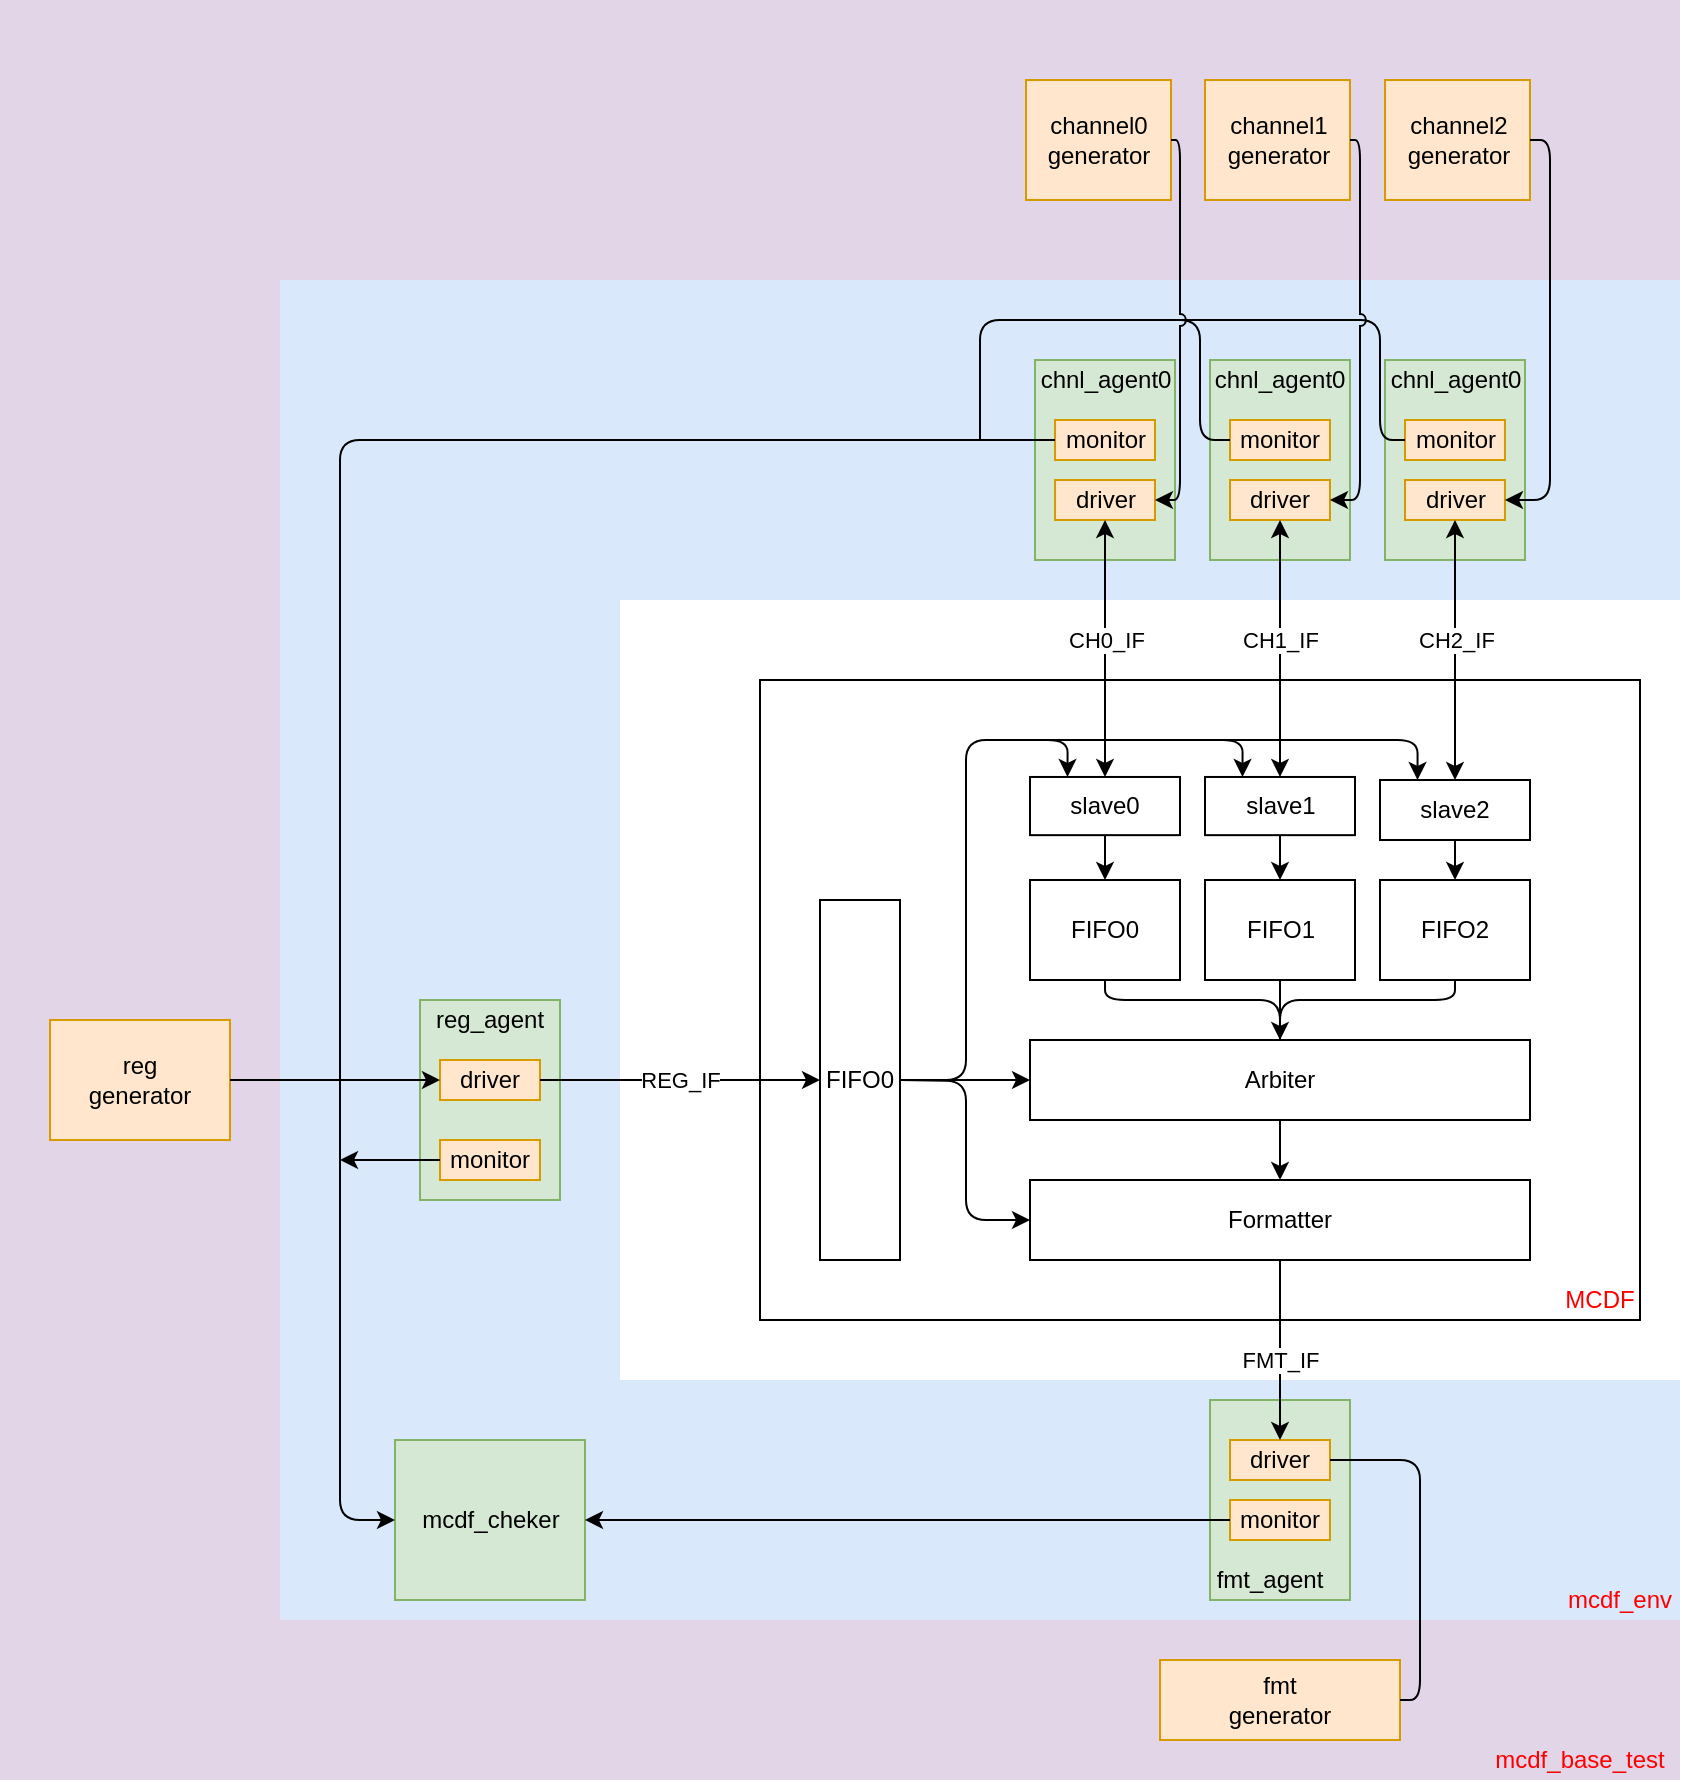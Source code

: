 <mxfile version="13.7.6" type="github">
  <diagram id="-qIr2_UXZxA3kkLqqSqM" name="Page-1">
    <mxGraphModel dx="2035" dy="1735" grid="1" gridSize="10" guides="1" tooltips="1" connect="1" arrows="1" fold="1" page="1" pageScale="1" pageWidth="850" pageHeight="1100" math="0" shadow="0">
      <root>
        <mxCell id="0" />
        <mxCell id="1" parent="0" />
        <mxCell id="Y9nZwd153pjmUSm361T4-191" value="" style="rounded=0;whiteSpace=wrap;html=1;shadow=0;fillColor=#e1d5e7;strokeColor=none;" vertex="1" parent="1">
          <mxGeometry x="-160" y="-140" width="840" height="140" as="geometry" />
        </mxCell>
        <mxCell id="Y9nZwd153pjmUSm361T4-116" value="" style="group;" vertex="1" connectable="0" parent="1">
          <mxGeometry x="220" y="200" width="440" height="320" as="geometry" />
        </mxCell>
        <mxCell id="Y9nZwd153pjmUSm361T4-1" value="&lt;br&gt;&lt;br&gt;&lt;br&gt;&lt;br&gt;" style="rounded=0;whiteSpace=wrap;html=1;" vertex="1" parent="Y9nZwd153pjmUSm361T4-116">
          <mxGeometry width="440" height="320" as="geometry" />
        </mxCell>
        <mxCell id="Y9nZwd153pjmUSm361T4-14" value="MCDF&lt;br&gt;" style="text;html=1;strokeColor=none;fillColor=none;align=center;verticalAlign=middle;whiteSpace=wrap;rounded=0;fontColor=#FF0000;" vertex="1" parent="Y9nZwd153pjmUSm361T4-116">
          <mxGeometry x="400" y="300.606" width="40" height="19.394" as="geometry" />
        </mxCell>
        <mxCell id="Y9nZwd153pjmUSm361T4-2" value="slave0" style="rounded=0;whiteSpace=wrap;html=1;" vertex="1" parent="Y9nZwd153pjmUSm361T4-116">
          <mxGeometry x="135" y="48.485" width="75" height="29.091" as="geometry" />
        </mxCell>
        <mxCell id="Y9nZwd153pjmUSm361T4-11" value="slave1" style="rounded=0;whiteSpace=wrap;html=1;" vertex="1" parent="Y9nZwd153pjmUSm361T4-116">
          <mxGeometry x="222.5" y="48.485" width="75" height="29.091" as="geometry" />
        </mxCell>
        <mxCell id="Y9nZwd153pjmUSm361T4-21" style="edgeStyle=orthogonalEdgeStyle;rounded=0;orthogonalLoop=1;jettySize=auto;html=1;exitX=0.5;exitY=1;exitDx=0;exitDy=0;entryX=0.5;entryY=0;entryDx=0;entryDy=0;" edge="1" parent="1" source="Y9nZwd153pjmUSm361T4-2" target="Y9nZwd153pjmUSm361T4-7">
          <mxGeometry relative="1" as="geometry" />
        </mxCell>
        <mxCell id="Y9nZwd153pjmUSm361T4-101" style="edgeStyle=elbowEdgeStyle;rounded=0;sketch=0;jumpStyle=none;orthogonalLoop=1;jettySize=auto;html=1;exitX=1;exitY=0.5;exitDx=0;exitDy=0;shadow=0;startArrow=none;startFill=0;endArrow=none;endFill=0;" edge="1" parent="1" source="Y9nZwd153pjmUSm361T4-6" target="Y9nZwd153pjmUSm361T4-1">
          <mxGeometry relative="1" as="geometry">
            <Array as="points">
              <mxPoint x="320" y="360" />
            </Array>
          </mxGeometry>
        </mxCell>
        <mxCell id="Y9nZwd153pjmUSm361T4-6" value="FIFO0" style="rounded=0;whiteSpace=wrap;html=1;" vertex="1" parent="1">
          <mxGeometry x="250" y="310" width="40" height="180" as="geometry" />
        </mxCell>
        <mxCell id="Y9nZwd153pjmUSm361T4-98" style="edgeStyle=orthogonalEdgeStyle;rounded=0;sketch=0;jumpStyle=none;orthogonalLoop=1;jettySize=auto;html=1;exitX=0.5;exitY=1;exitDx=0;exitDy=0;shadow=0;startArrow=none;startFill=0;endArrow=classic;endFill=1;" edge="1" parent="1" source="Y9nZwd153pjmUSm361T4-9" target="Y9nZwd153pjmUSm361T4-15">
          <mxGeometry relative="1" as="geometry" />
        </mxCell>
        <mxCell id="Y9nZwd153pjmUSm361T4-9" value="FIFO1" style="rounded=0;whiteSpace=wrap;html=1;" vertex="1" parent="1">
          <mxGeometry x="442.5" y="300" width="75" height="50" as="geometry" />
        </mxCell>
        <mxCell id="Y9nZwd153pjmUSm361T4-22" style="edgeStyle=orthogonalEdgeStyle;rounded=0;orthogonalLoop=1;jettySize=auto;html=1;exitX=0.5;exitY=1;exitDx=0;exitDy=0;entryX=0.5;entryY=0;entryDx=0;entryDy=0;" edge="1" parent="1" source="Y9nZwd153pjmUSm361T4-11" target="Y9nZwd153pjmUSm361T4-9">
          <mxGeometry relative="1" as="geometry" />
        </mxCell>
        <mxCell id="Y9nZwd153pjmUSm361T4-12" value="FIFO2" style="rounded=0;whiteSpace=wrap;html=1;" vertex="1" parent="1">
          <mxGeometry x="530" y="300" width="75" height="50" as="geometry" />
        </mxCell>
        <mxCell id="Y9nZwd153pjmUSm361T4-23" style="edgeStyle=orthogonalEdgeStyle;rounded=0;orthogonalLoop=1;jettySize=auto;html=1;exitX=0.5;exitY=1;exitDx=0;exitDy=0;entryX=0.5;entryY=0;entryDx=0;entryDy=0;" edge="1" parent="1" source="Y9nZwd153pjmUSm361T4-13" target="Y9nZwd153pjmUSm361T4-12">
          <mxGeometry relative="1" as="geometry" />
        </mxCell>
        <mxCell id="Y9nZwd153pjmUSm361T4-13" value="slave2" style="rounded=0;whiteSpace=wrap;html=1;" vertex="1" parent="1">
          <mxGeometry x="530" y="250" width="75" height="30" as="geometry" />
        </mxCell>
        <mxCell id="Y9nZwd153pjmUSm361T4-80" value="" style="edgeStyle=orthogonalEdgeStyle;rounded=0;jumpStyle=arc;orthogonalLoop=1;jettySize=auto;html=1;" edge="1" parent="1" source="Y9nZwd153pjmUSm361T4-15" target="Y9nZwd153pjmUSm361T4-79">
          <mxGeometry relative="1" as="geometry" />
        </mxCell>
        <mxCell id="Y9nZwd153pjmUSm361T4-15" value="Arbiter&lt;br&gt;" style="rounded=0;whiteSpace=wrap;html=1;" vertex="1" parent="1">
          <mxGeometry x="355" y="380" width="250" height="40" as="geometry" />
        </mxCell>
        <mxCell id="Y9nZwd153pjmUSm361T4-79" value="Formatter" style="whiteSpace=wrap;html=1;rounded=0;" vertex="1" parent="1">
          <mxGeometry x="355" y="450" width="250" height="40" as="geometry" />
        </mxCell>
        <mxCell id="Y9nZwd153pjmUSm361T4-7" value="FIFO0" style="rounded=0;whiteSpace=wrap;html=1;shadow=0;" vertex="1" parent="1">
          <mxGeometry x="355" y="300" width="75" height="50" as="geometry" />
        </mxCell>
        <mxCell id="Y9nZwd153pjmUSm361T4-99" value="" style="endArrow=none;html=1;shadow=0;entryX=0.5;entryY=1;entryDx=0;entryDy=0;edgeStyle=orthogonalEdgeStyle;exitX=0.5;exitY=0;exitDx=0;exitDy=0;" edge="1" parent="1" source="Y9nZwd153pjmUSm361T4-15" target="Y9nZwd153pjmUSm361T4-7">
          <mxGeometry width="50" height="50" relative="1" as="geometry">
            <mxPoint x="400" y="380" as="sourcePoint" />
            <mxPoint x="450" y="330" as="targetPoint" />
            <Array as="points">
              <mxPoint x="480" y="360" />
              <mxPoint x="393" y="360" />
            </Array>
          </mxGeometry>
        </mxCell>
        <mxCell id="Y9nZwd153pjmUSm361T4-100" value="" style="endArrow=none;html=1;shadow=0;entryX=0.5;entryY=1;entryDx=0;entryDy=0;edgeStyle=orthogonalEdgeStyle;exitX=0.5;exitY=0;exitDx=0;exitDy=0;" edge="1" parent="1" source="Y9nZwd153pjmUSm361T4-15" target="Y9nZwd153pjmUSm361T4-12">
          <mxGeometry width="50" height="50" relative="1" as="geometry">
            <mxPoint x="400" y="380" as="sourcePoint" />
            <mxPoint x="450" y="330" as="targetPoint" />
            <Array as="points">
              <mxPoint x="480" y="360" />
              <mxPoint x="568" y="360" />
            </Array>
          </mxGeometry>
        </mxCell>
        <mxCell id="Y9nZwd153pjmUSm361T4-102" value="" style="endArrow=classic;html=1;shadow=0;edgeStyle=orthogonalEdgeStyle;exitX=1;exitY=0.5;exitDx=0;exitDy=0;entryX=0.25;entryY=0;entryDx=0;entryDy=0;endFill=1;" edge="1" parent="1" source="Y9nZwd153pjmUSm361T4-6" target="Y9nZwd153pjmUSm361T4-2">
          <mxGeometry width="50" height="50" relative="1" as="geometry">
            <mxPoint x="460" y="400" as="sourcePoint" />
            <mxPoint x="510" y="350" as="targetPoint" />
            <Array as="points">
              <mxPoint x="323" y="400" />
              <mxPoint x="323" y="230" />
              <mxPoint x="374" y="230" />
            </Array>
          </mxGeometry>
        </mxCell>
        <mxCell id="Y9nZwd153pjmUSm361T4-103" value="" style="endArrow=classic;html=1;shadow=0;entryX=0.25;entryY=0;entryDx=0;entryDy=0;edgeStyle=orthogonalEdgeStyle;endFill=1;" edge="1" parent="1" target="Y9nZwd153pjmUSm361T4-11">
          <mxGeometry width="50" height="50" relative="1" as="geometry">
            <mxPoint x="350" y="230" as="sourcePoint" />
            <mxPoint x="510" y="350" as="targetPoint" />
            <Array as="points">
              <mxPoint x="350" y="230" />
              <mxPoint x="461" y="230" />
            </Array>
          </mxGeometry>
        </mxCell>
        <mxCell id="Y9nZwd153pjmUSm361T4-104" value="" style="endArrow=classic;html=1;shadow=0;entryX=0.25;entryY=0;entryDx=0;entryDy=0;edgeStyle=orthogonalEdgeStyle;endFill=1;" edge="1" parent="1" target="Y9nZwd153pjmUSm361T4-13">
          <mxGeometry width="50" height="50" relative="1" as="geometry">
            <mxPoint x="430" y="230" as="sourcePoint" />
            <mxPoint x="510" y="350" as="targetPoint" />
            <Array as="points">
              <mxPoint x="440" y="230" />
              <mxPoint x="549" y="230" />
            </Array>
          </mxGeometry>
        </mxCell>
        <mxCell id="Y9nZwd153pjmUSm361T4-105" value="" style="endArrow=classic;html=1;shadow=0;entryX=0;entryY=0.5;entryDx=0;entryDy=0;" edge="1" parent="1" target="Y9nZwd153pjmUSm361T4-15">
          <mxGeometry width="50" height="50" relative="1" as="geometry">
            <mxPoint x="290" y="400" as="sourcePoint" />
            <mxPoint x="510" y="350" as="targetPoint" />
          </mxGeometry>
        </mxCell>
        <mxCell id="Y9nZwd153pjmUSm361T4-106" value="" style="endArrow=classic;html=1;shadow=0;edgeStyle=orthogonalEdgeStyle;entryX=0;entryY=0.5;entryDx=0;entryDy=0;endFill=1;" edge="1" parent="1" target="Y9nZwd153pjmUSm361T4-79">
          <mxGeometry width="50" height="50" relative="1" as="geometry">
            <mxPoint x="290" y="400" as="sourcePoint" />
            <mxPoint x="510" y="350" as="targetPoint" />
          </mxGeometry>
        </mxCell>
        <mxCell id="Y9nZwd153pjmUSm361T4-120" value="" style="rounded=0;whiteSpace=wrap;html=1;shadow=0;fillColor=#dae8fc;strokeColor=none;" vertex="1" parent="1">
          <mxGeometry x="-20" width="700" height="160" as="geometry" />
        </mxCell>
        <mxCell id="Y9nZwd153pjmUSm361T4-121" value="" style="rounded=0;whiteSpace=wrap;html=1;shadow=0;fillColor=#dae8fc;strokeColor=none;" vertex="1" parent="1">
          <mxGeometry x="-20" y="140" width="170" height="530" as="geometry" />
        </mxCell>
        <mxCell id="Y9nZwd153pjmUSm361T4-122" value="" style="rounded=0;whiteSpace=wrap;html=1;shadow=0;fillColor=#dae8fc;strokeColor=none;" vertex="1" parent="1">
          <mxGeometry x="150" y="550" width="530" height="120" as="geometry" />
        </mxCell>
        <mxCell id="Y9nZwd153pjmUSm361T4-129" value="" style="group;strokeColor=#666666;fontColor=#333333;" vertex="1" connectable="0" parent="1">
          <mxGeometry x="357.5" y="40" width="70" height="100" as="geometry" />
        </mxCell>
        <mxCell id="Y9nZwd153pjmUSm361T4-123" value="" style="rounded=0;whiteSpace=wrap;html=1;shadow=0;strokeColor=#82b366;fillColor=#d5e8d4;" vertex="1" parent="Y9nZwd153pjmUSm361T4-129">
          <mxGeometry width="70" height="100" as="geometry" />
        </mxCell>
        <mxCell id="Y9nZwd153pjmUSm361T4-124" value="monitor" style="rounded=0;whiteSpace=wrap;html=1;shadow=0;strokeColor=#d79b00;fillColor=#ffe6cc;" vertex="1" parent="Y9nZwd153pjmUSm361T4-129">
          <mxGeometry x="10" y="30" width="50" height="20" as="geometry" />
        </mxCell>
        <mxCell id="Y9nZwd153pjmUSm361T4-125" value="driver" style="rounded=0;whiteSpace=wrap;html=1;shadow=0;strokeColor=#d79b00;fillColor=#ffe6cc;" vertex="1" parent="Y9nZwd153pjmUSm361T4-129">
          <mxGeometry x="10" y="60" width="50" height="20" as="geometry" />
        </mxCell>
        <mxCell id="Y9nZwd153pjmUSm361T4-126" value="chnl_agent0" style="text;html=1;strokeColor=none;fillColor=none;align=center;verticalAlign=middle;whiteSpace=wrap;rounded=0;shadow=0;" vertex="1" parent="Y9nZwd153pjmUSm361T4-129">
          <mxGeometry x="15" width="40" height="20" as="geometry" />
        </mxCell>
        <mxCell id="Y9nZwd153pjmUSm361T4-130" value="" style="group;fillColor=#d5e8d4;strokeColor=#82b366;" vertex="1" connectable="0" parent="1">
          <mxGeometry x="445" y="40" width="70" height="100" as="geometry" />
        </mxCell>
        <mxCell id="Y9nZwd153pjmUSm361T4-131" value="" style="rounded=0;whiteSpace=wrap;html=1;shadow=0;strokeColor=#82b366;fillColor=#d5e8d4;" vertex="1" parent="Y9nZwd153pjmUSm361T4-130">
          <mxGeometry width="70" height="100" as="geometry" />
        </mxCell>
        <mxCell id="Y9nZwd153pjmUSm361T4-132" value="monitor" style="rounded=0;whiteSpace=wrap;html=1;shadow=0;strokeColor=#d79b00;fillColor=#ffe6cc;" vertex="1" parent="Y9nZwd153pjmUSm361T4-130">
          <mxGeometry x="10" y="30" width="50" height="20" as="geometry" />
        </mxCell>
        <mxCell id="Y9nZwd153pjmUSm361T4-133" value="driver" style="rounded=0;whiteSpace=wrap;html=1;shadow=0;strokeColor=#d79b00;fillColor=#ffe6cc;" vertex="1" parent="Y9nZwd153pjmUSm361T4-130">
          <mxGeometry x="10" y="60" width="50" height="20" as="geometry" />
        </mxCell>
        <mxCell id="Y9nZwd153pjmUSm361T4-134" value="chnl_agent0" style="text;html=1;strokeColor=none;fillColor=none;align=center;verticalAlign=middle;whiteSpace=wrap;rounded=0;shadow=0;" vertex="1" parent="Y9nZwd153pjmUSm361T4-130">
          <mxGeometry x="15" width="40" height="20" as="geometry" />
        </mxCell>
        <mxCell id="Y9nZwd153pjmUSm361T4-135" value="" style="group" vertex="1" connectable="0" parent="1">
          <mxGeometry x="532.5" y="40" width="70" height="100" as="geometry" />
        </mxCell>
        <mxCell id="Y9nZwd153pjmUSm361T4-136" value="" style="rounded=0;whiteSpace=wrap;html=1;shadow=0;strokeColor=#82b366;fillColor=#d5e8d4;" vertex="1" parent="Y9nZwd153pjmUSm361T4-135">
          <mxGeometry width="70" height="100" as="geometry" />
        </mxCell>
        <mxCell id="Y9nZwd153pjmUSm361T4-137" value="monitor" style="rounded=0;whiteSpace=wrap;html=1;shadow=0;strokeColor=#d79b00;fillColor=#ffe6cc;" vertex="1" parent="Y9nZwd153pjmUSm361T4-135">
          <mxGeometry x="10" y="30" width="50" height="20" as="geometry" />
        </mxCell>
        <mxCell id="Y9nZwd153pjmUSm361T4-138" value="driver" style="rounded=0;whiteSpace=wrap;html=1;shadow=0;strokeColor=#d79b00;fillColor=#ffe6cc;" vertex="1" parent="Y9nZwd153pjmUSm361T4-135">
          <mxGeometry x="10" y="60" width="50" height="20" as="geometry" />
        </mxCell>
        <mxCell id="Y9nZwd153pjmUSm361T4-139" value="chnl_agent0" style="text;html=1;strokeColor=none;fillColor=none;align=center;verticalAlign=middle;whiteSpace=wrap;rounded=0;shadow=0;" vertex="1" parent="Y9nZwd153pjmUSm361T4-135">
          <mxGeometry x="15" width="40" height="20" as="geometry" />
        </mxCell>
        <mxCell id="Y9nZwd153pjmUSm361T4-141" value="" style="endArrow=classic;html=1;shadow=0;exitX=0.5;exitY=1;exitDx=0;exitDy=0;entryX=0.5;entryY=0;entryDx=0;entryDy=0;startArrow=classic;startFill=1;" edge="1" parent="1" source="Y9nZwd153pjmUSm361T4-125" target="Y9nZwd153pjmUSm361T4-2">
          <mxGeometry relative="1" as="geometry">
            <mxPoint x="370" y="180" as="sourcePoint" />
            <mxPoint x="470" y="180" as="targetPoint" />
          </mxGeometry>
        </mxCell>
        <mxCell id="Y9nZwd153pjmUSm361T4-142" value="CH0_IF" style="edgeLabel;resizable=0;html=1;align=center;verticalAlign=middle;" connectable="0" vertex="1" parent="Y9nZwd153pjmUSm361T4-141">
          <mxGeometry relative="1" as="geometry">
            <mxPoint y="-4.29" as="offset" />
          </mxGeometry>
        </mxCell>
        <mxCell id="Y9nZwd153pjmUSm361T4-152" value="" style="endArrow=classic;html=1;shadow=0;entryX=0.5;entryY=0;entryDx=0;entryDy=0;startArrow=classic;startFill=1;exitX=0.5;exitY=1;exitDx=0;exitDy=0;" edge="1" parent="1" source="Y9nZwd153pjmUSm361T4-133" target="Y9nZwd153pjmUSm361T4-11">
          <mxGeometry relative="1" as="geometry">
            <mxPoint x="480" y="140" as="sourcePoint" />
            <mxPoint x="479.71" y="231.515" as="targetPoint" />
          </mxGeometry>
        </mxCell>
        <mxCell id="Y9nZwd153pjmUSm361T4-153" value="CH1_IF" style="edgeLabel;resizable=0;html=1;align=center;verticalAlign=middle;" connectable="0" vertex="1" parent="Y9nZwd153pjmUSm361T4-152">
          <mxGeometry relative="1" as="geometry">
            <mxPoint y="-4.29" as="offset" />
          </mxGeometry>
        </mxCell>
        <mxCell id="Y9nZwd153pjmUSm361T4-157" value="" style="endArrow=classic;html=1;shadow=0;exitX=0.5;exitY=1;exitDx=0;exitDy=0;entryX=0.5;entryY=0;entryDx=0;entryDy=0;startArrow=classic;startFill=1;" edge="1" parent="1" source="Y9nZwd153pjmUSm361T4-138" target="Y9nZwd153pjmUSm361T4-13">
          <mxGeometry relative="1" as="geometry">
            <mxPoint x="370" y="230" as="sourcePoint" />
            <mxPoint x="470" y="230" as="targetPoint" />
          </mxGeometry>
        </mxCell>
        <mxCell id="Y9nZwd153pjmUSm361T4-158" value="CH2_IF" style="edgeLabel;resizable=0;html=1;align=center;verticalAlign=middle;" connectable="0" vertex="1" parent="Y9nZwd153pjmUSm361T4-157">
          <mxGeometry relative="1" as="geometry">
            <mxPoint y="-4.76" as="offset" />
          </mxGeometry>
        </mxCell>
        <mxCell id="Y9nZwd153pjmUSm361T4-161" value="" style="group;fillColor=#ffe6cc;strokeColor=#d79b00;" vertex="1" connectable="0" parent="1">
          <mxGeometry x="445" y="560" width="70" height="100" as="geometry" />
        </mxCell>
        <mxCell id="Y9nZwd153pjmUSm361T4-162" value="" style="rounded=0;whiteSpace=wrap;html=1;shadow=0;strokeColor=#82b366;fillColor=#d5e8d4;" vertex="1" parent="Y9nZwd153pjmUSm361T4-161">
          <mxGeometry width="70" height="100" as="geometry" />
        </mxCell>
        <mxCell id="Y9nZwd153pjmUSm361T4-163" value="monitor" style="rounded=0;whiteSpace=wrap;html=1;shadow=0;strokeColor=#d79b00;fillColor=#ffe6cc;" vertex="1" parent="Y9nZwd153pjmUSm361T4-161">
          <mxGeometry x="10" y="50" width="50" height="20" as="geometry" />
        </mxCell>
        <mxCell id="Y9nZwd153pjmUSm361T4-164" value="driver" style="rounded=0;whiteSpace=wrap;html=1;shadow=0;strokeColor=#d79b00;fillColor=#ffe6cc;" vertex="1" parent="Y9nZwd153pjmUSm361T4-161">
          <mxGeometry x="10" y="20" width="50" height="20" as="geometry" />
        </mxCell>
        <mxCell id="Y9nZwd153pjmUSm361T4-165" value="fmt_agent" style="text;html=1;strokeColor=none;fillColor=none;align=center;verticalAlign=middle;whiteSpace=wrap;rounded=0;shadow=0;" vertex="1" parent="Y9nZwd153pjmUSm361T4-161">
          <mxGeometry x="10" y="80" width="40" height="20" as="geometry" />
        </mxCell>
        <mxCell id="Y9nZwd153pjmUSm361T4-166" value="" style="endArrow=classic;html=1;shadow=0;exitX=0.5;exitY=1;exitDx=0;exitDy=0;entryX=0.5;entryY=0;entryDx=0;entryDy=0;" edge="1" parent="1" source="Y9nZwd153pjmUSm361T4-79" target="Y9nZwd153pjmUSm361T4-164">
          <mxGeometry relative="1" as="geometry">
            <mxPoint x="430" y="570" as="sourcePoint" />
            <mxPoint x="530" y="570" as="targetPoint" />
          </mxGeometry>
        </mxCell>
        <mxCell id="Y9nZwd153pjmUSm361T4-167" value="FMT_IF" style="edgeLabel;resizable=0;html=1;align=center;verticalAlign=middle;" connectable="0" vertex="1" parent="Y9nZwd153pjmUSm361T4-166">
          <mxGeometry relative="1" as="geometry">
            <mxPoint y="4.76" as="offset" />
          </mxGeometry>
        </mxCell>
        <mxCell id="Y9nZwd153pjmUSm361T4-173" value="" style="group;strokeColor=#d79b00;fillColor=#ffe6cc;" vertex="1" connectable="0" parent="1">
          <mxGeometry x="50" y="360" width="70" height="100" as="geometry" />
        </mxCell>
        <mxCell id="Y9nZwd153pjmUSm361T4-174" value="" style="rounded=0;whiteSpace=wrap;html=1;shadow=0;strokeColor=#82b366;fillColor=#d5e8d4;" vertex="1" parent="Y9nZwd153pjmUSm361T4-173">
          <mxGeometry width="70" height="100" as="geometry" />
        </mxCell>
        <mxCell id="Y9nZwd153pjmUSm361T4-175" value="monitor" style="rounded=0;whiteSpace=wrap;html=1;shadow=0;strokeColor=#d79b00;fillColor=#ffe6cc;" vertex="1" parent="Y9nZwd153pjmUSm361T4-173">
          <mxGeometry x="10" y="70" width="50" height="20" as="geometry" />
        </mxCell>
        <mxCell id="Y9nZwd153pjmUSm361T4-176" value="driver" style="rounded=0;whiteSpace=wrap;html=1;shadow=0;strokeColor=#d79b00;fillColor=#ffe6cc;" vertex="1" parent="Y9nZwd153pjmUSm361T4-173">
          <mxGeometry x="10" y="30" width="50" height="20" as="geometry" />
        </mxCell>
        <mxCell id="Y9nZwd153pjmUSm361T4-177" value="reg_agent" style="text;html=1;strokeColor=none;fillColor=none;align=center;verticalAlign=middle;whiteSpace=wrap;rounded=0;shadow=0;" vertex="1" parent="Y9nZwd153pjmUSm361T4-173">
          <mxGeometry x="15" width="40" height="20" as="geometry" />
        </mxCell>
        <mxCell id="Y9nZwd153pjmUSm361T4-178" value="" style="endArrow=classic;html=1;shadow=0;exitX=1;exitY=0.5;exitDx=0;exitDy=0;entryX=0;entryY=0.5;entryDx=0;entryDy=0;" edge="1" parent="1" source="Y9nZwd153pjmUSm361T4-176" target="Y9nZwd153pjmUSm361T4-6">
          <mxGeometry relative="1" as="geometry">
            <mxPoint x="190" y="380" as="sourcePoint" />
            <mxPoint x="290" y="380" as="targetPoint" />
          </mxGeometry>
        </mxCell>
        <mxCell id="Y9nZwd153pjmUSm361T4-179" value="REG_IF" style="edgeLabel;resizable=0;html=1;align=center;verticalAlign=middle;" connectable="0" vertex="1" parent="Y9nZwd153pjmUSm361T4-178">
          <mxGeometry relative="1" as="geometry" />
        </mxCell>
        <mxCell id="Y9nZwd153pjmUSm361T4-180" value="mcdf_cheker" style="rounded=0;whiteSpace=wrap;html=1;shadow=0;strokeColor=#82b366;fillColor=#d5e8d4;" vertex="1" parent="1">
          <mxGeometry x="37.5" y="580" width="95" height="80" as="geometry" />
        </mxCell>
        <mxCell id="Y9nZwd153pjmUSm361T4-181" value="" style="endArrow=none;html=1;shadow=0;entryX=0;entryY=0.5;entryDx=0;entryDy=0;edgeStyle=orthogonalEdgeStyle;exitX=0;exitY=0.5;exitDx=0;exitDy=0;endFill=0;startArrow=classic;startFill=1;" edge="1" parent="1" source="Y9nZwd153pjmUSm361T4-180" target="Y9nZwd153pjmUSm361T4-124">
          <mxGeometry width="50" height="50" relative="1" as="geometry">
            <mxPoint x="280" y="150" as="sourcePoint" />
            <mxPoint x="330" y="100" as="targetPoint" />
            <Array as="points">
              <mxPoint x="10" y="620" />
              <mxPoint x="10" y="80" />
            </Array>
          </mxGeometry>
        </mxCell>
        <mxCell id="Y9nZwd153pjmUSm361T4-182" value="" style="endArrow=none;html=1;shadow=0;entryX=0;entryY=0.5;entryDx=0;entryDy=0;edgeStyle=orthogonalEdgeStyle;" edge="1" parent="1" target="Y9nZwd153pjmUSm361T4-132">
          <mxGeometry width="50" height="50" relative="1" as="geometry">
            <mxPoint x="330" y="80" as="sourcePoint" />
            <mxPoint x="450" y="100" as="targetPoint" />
            <Array as="points">
              <mxPoint x="330" y="20" />
              <mxPoint x="440" y="20" />
              <mxPoint x="440" y="80" />
            </Array>
          </mxGeometry>
        </mxCell>
        <mxCell id="Y9nZwd153pjmUSm361T4-183" value="" style="endArrow=none;html=1;shadow=0;entryX=0;entryY=0.5;entryDx=0;entryDy=0;edgeStyle=orthogonalEdgeStyle;" edge="1" parent="1" target="Y9nZwd153pjmUSm361T4-137">
          <mxGeometry width="50" height="50" relative="1" as="geometry">
            <mxPoint x="430" y="20" as="sourcePoint" />
            <mxPoint x="620" y="100" as="targetPoint" />
            <Array as="points">
              <mxPoint x="530" y="20" />
              <mxPoint x="530" y="80" />
            </Array>
          </mxGeometry>
        </mxCell>
        <mxCell id="Y9nZwd153pjmUSm361T4-184" value="" style="endArrow=none;html=1;shadow=0;entryX=0;entryY=0.5;entryDx=0;entryDy=0;startArrow=classic;startFill=1;" edge="1" parent="1" target="Y9nZwd153pjmUSm361T4-175">
          <mxGeometry width="50" height="50" relative="1" as="geometry">
            <mxPoint x="10" y="440" as="sourcePoint" />
            <mxPoint x="350" y="400" as="targetPoint" />
          </mxGeometry>
        </mxCell>
        <mxCell id="Y9nZwd153pjmUSm361T4-185" value="" style="endArrow=none;html=1;shadow=0;entryX=0;entryY=0.5;entryDx=0;entryDy=0;exitX=1;exitY=0.5;exitDx=0;exitDy=0;startArrow=classic;startFill=1;" edge="1" parent="1" source="Y9nZwd153pjmUSm361T4-180" target="Y9nZwd153pjmUSm361T4-163">
          <mxGeometry width="50" height="50" relative="1" as="geometry">
            <mxPoint x="122.5" y="610" as="sourcePoint" />
            <mxPoint x="172.5" y="560" as="targetPoint" />
          </mxGeometry>
        </mxCell>
        <mxCell id="Y9nZwd153pjmUSm361T4-187" value="mcdf_env" style="text;html=1;strokeColor=none;fillColor=none;align=center;verticalAlign=middle;whiteSpace=wrap;rounded=0;shadow=0;fontColor=#FF0000;" vertex="1" parent="1">
          <mxGeometry x="630" y="650" width="40" height="20" as="geometry" />
        </mxCell>
        <mxCell id="Y9nZwd153pjmUSm361T4-188" value="" style="rounded=0;whiteSpace=wrap;html=1;shadow=0;fillColor=#e1d5e7;strokeColor=none;" vertex="1" parent="1">
          <mxGeometry x="-160" width="140" height="670" as="geometry" />
        </mxCell>
        <mxCell id="Y9nZwd153pjmUSm361T4-189" value="channel0&lt;br&gt;generator" style="rounded=0;whiteSpace=wrap;html=1;shadow=0;strokeColor=#d79b00;fillColor=#ffe6cc;" vertex="1" parent="1">
          <mxGeometry x="353" y="-100" width="72.5" height="60" as="geometry" />
        </mxCell>
        <mxCell id="Y9nZwd153pjmUSm361T4-192" value="" style="endArrow=classic;html=1;shadow=0;exitX=1;exitY=0.5;exitDx=0;exitDy=0;entryX=1;entryY=0.5;entryDx=0;entryDy=0;edgeStyle=orthogonalEdgeStyle;jumpStyle=arc;" edge="1" parent="1" source="Y9nZwd153pjmUSm361T4-189" target="Y9nZwd153pjmUSm361T4-125">
          <mxGeometry width="50" height="50" relative="1" as="geometry">
            <mxPoint x="350" y="140" as="sourcePoint" />
            <mxPoint x="400" y="90" as="targetPoint" />
            <Array as="points">
              <mxPoint x="430" y="110" />
            </Array>
          </mxGeometry>
        </mxCell>
        <mxCell id="Y9nZwd153pjmUSm361T4-193" value="channel1&lt;br&gt;generator" style="rounded=0;whiteSpace=wrap;html=1;shadow=0;strokeColor=#d79b00;fillColor=#ffe6cc;" vertex="1" parent="1">
          <mxGeometry x="442.5" y="-100" width="72.5" height="60" as="geometry" />
        </mxCell>
        <mxCell id="Y9nZwd153pjmUSm361T4-194" value="channel2&lt;br&gt;generator" style="rounded=0;whiteSpace=wrap;html=1;shadow=0;strokeColor=#d79b00;fillColor=#ffe6cc;" vertex="1" parent="1">
          <mxGeometry x="532.5" y="-100" width="72.5" height="60" as="geometry" />
        </mxCell>
        <mxCell id="Y9nZwd153pjmUSm361T4-196" value="" style="endArrow=classic;html=1;shadow=0;exitX=1;exitY=0.5;exitDx=0;exitDy=0;entryX=1;entryY=0.5;entryDx=0;entryDy=0;edgeStyle=orthogonalEdgeStyle;jumpStyle=arc;" edge="1" parent="1" source="Y9nZwd153pjmUSm361T4-193" target="Y9nZwd153pjmUSm361T4-133">
          <mxGeometry width="50" height="50" relative="1" as="geometry">
            <mxPoint x="350" y="140" as="sourcePoint" />
            <mxPoint x="400" y="90" as="targetPoint" />
            <Array as="points">
              <mxPoint x="520" y="-70" />
              <mxPoint x="520" y="110" />
            </Array>
          </mxGeometry>
        </mxCell>
        <mxCell id="Y9nZwd153pjmUSm361T4-198" value="" style="endArrow=classic;html=1;shadow=0;exitX=1;exitY=0.5;exitDx=0;exitDy=0;entryX=1;entryY=0.5;entryDx=0;entryDy=0;edgeStyle=orthogonalEdgeStyle;" edge="1" parent="1" source="Y9nZwd153pjmUSm361T4-194" target="Y9nZwd153pjmUSm361T4-138">
          <mxGeometry width="50" height="50" relative="1" as="geometry">
            <mxPoint x="350" y="140" as="sourcePoint" />
            <mxPoint x="400" y="90" as="targetPoint" />
          </mxGeometry>
        </mxCell>
        <mxCell id="Y9nZwd153pjmUSm361T4-199" value="reg&lt;br&gt;generator" style="rounded=0;whiteSpace=wrap;html=1;shadow=0;strokeColor=#d79b00;fillColor=#ffe6cc;" vertex="1" parent="1">
          <mxGeometry x="-135" y="370" width="90" height="60" as="geometry" />
        </mxCell>
        <mxCell id="Y9nZwd153pjmUSm361T4-200" value="" style="endArrow=classic;html=1;shadow=0;exitX=1;exitY=0.5;exitDx=0;exitDy=0;entryX=0;entryY=0.5;entryDx=0;entryDy=0;" edge="1" parent="1" source="Y9nZwd153pjmUSm361T4-199" target="Y9nZwd153pjmUSm361T4-176">
          <mxGeometry width="50" height="50" relative="1" as="geometry">
            <mxPoint x="-120" y="390" as="sourcePoint" />
            <mxPoint x="-70" y="340" as="targetPoint" />
          </mxGeometry>
        </mxCell>
        <mxCell id="Y9nZwd153pjmUSm361T4-201" value="" style="rounded=0;whiteSpace=wrap;html=1;shadow=0;fillColor=#e1d5e7;strokeColor=none;" vertex="1" parent="1">
          <mxGeometry x="-160" y="670" width="840" height="80" as="geometry" />
        </mxCell>
        <mxCell id="Y9nZwd153pjmUSm361T4-202" value="fmt&lt;br&gt;generator" style="rounded=0;whiteSpace=wrap;html=1;shadow=0;strokeColor=#d79b00;fillColor=#ffe6cc;" vertex="1" parent="1">
          <mxGeometry x="420" y="690" width="120" height="40" as="geometry" />
        </mxCell>
        <mxCell id="Y9nZwd153pjmUSm361T4-203" value="" style="endArrow=none;html=1;shadow=0;exitX=1;exitY=0.5;exitDx=0;exitDy=0;entryX=1;entryY=0.5;entryDx=0;entryDy=0;edgeStyle=orthogonalEdgeStyle;" edge="1" parent="1" source="Y9nZwd153pjmUSm361T4-202" target="Y9nZwd153pjmUSm361T4-164">
          <mxGeometry width="50" height="50" relative="1" as="geometry">
            <mxPoint x="480" y="720" as="sourcePoint" />
            <mxPoint x="530" y="670" as="targetPoint" />
          </mxGeometry>
        </mxCell>
        <mxCell id="Y9nZwd153pjmUSm361T4-204" value="mcdf_base_test" style="text;html=1;strokeColor=none;fillColor=none;align=center;verticalAlign=middle;whiteSpace=wrap;rounded=0;shadow=0;fontColor=#FF0000;" vertex="1" parent="1">
          <mxGeometry x="610" y="730" width="40" height="20" as="geometry" />
        </mxCell>
      </root>
    </mxGraphModel>
  </diagram>
</mxfile>
